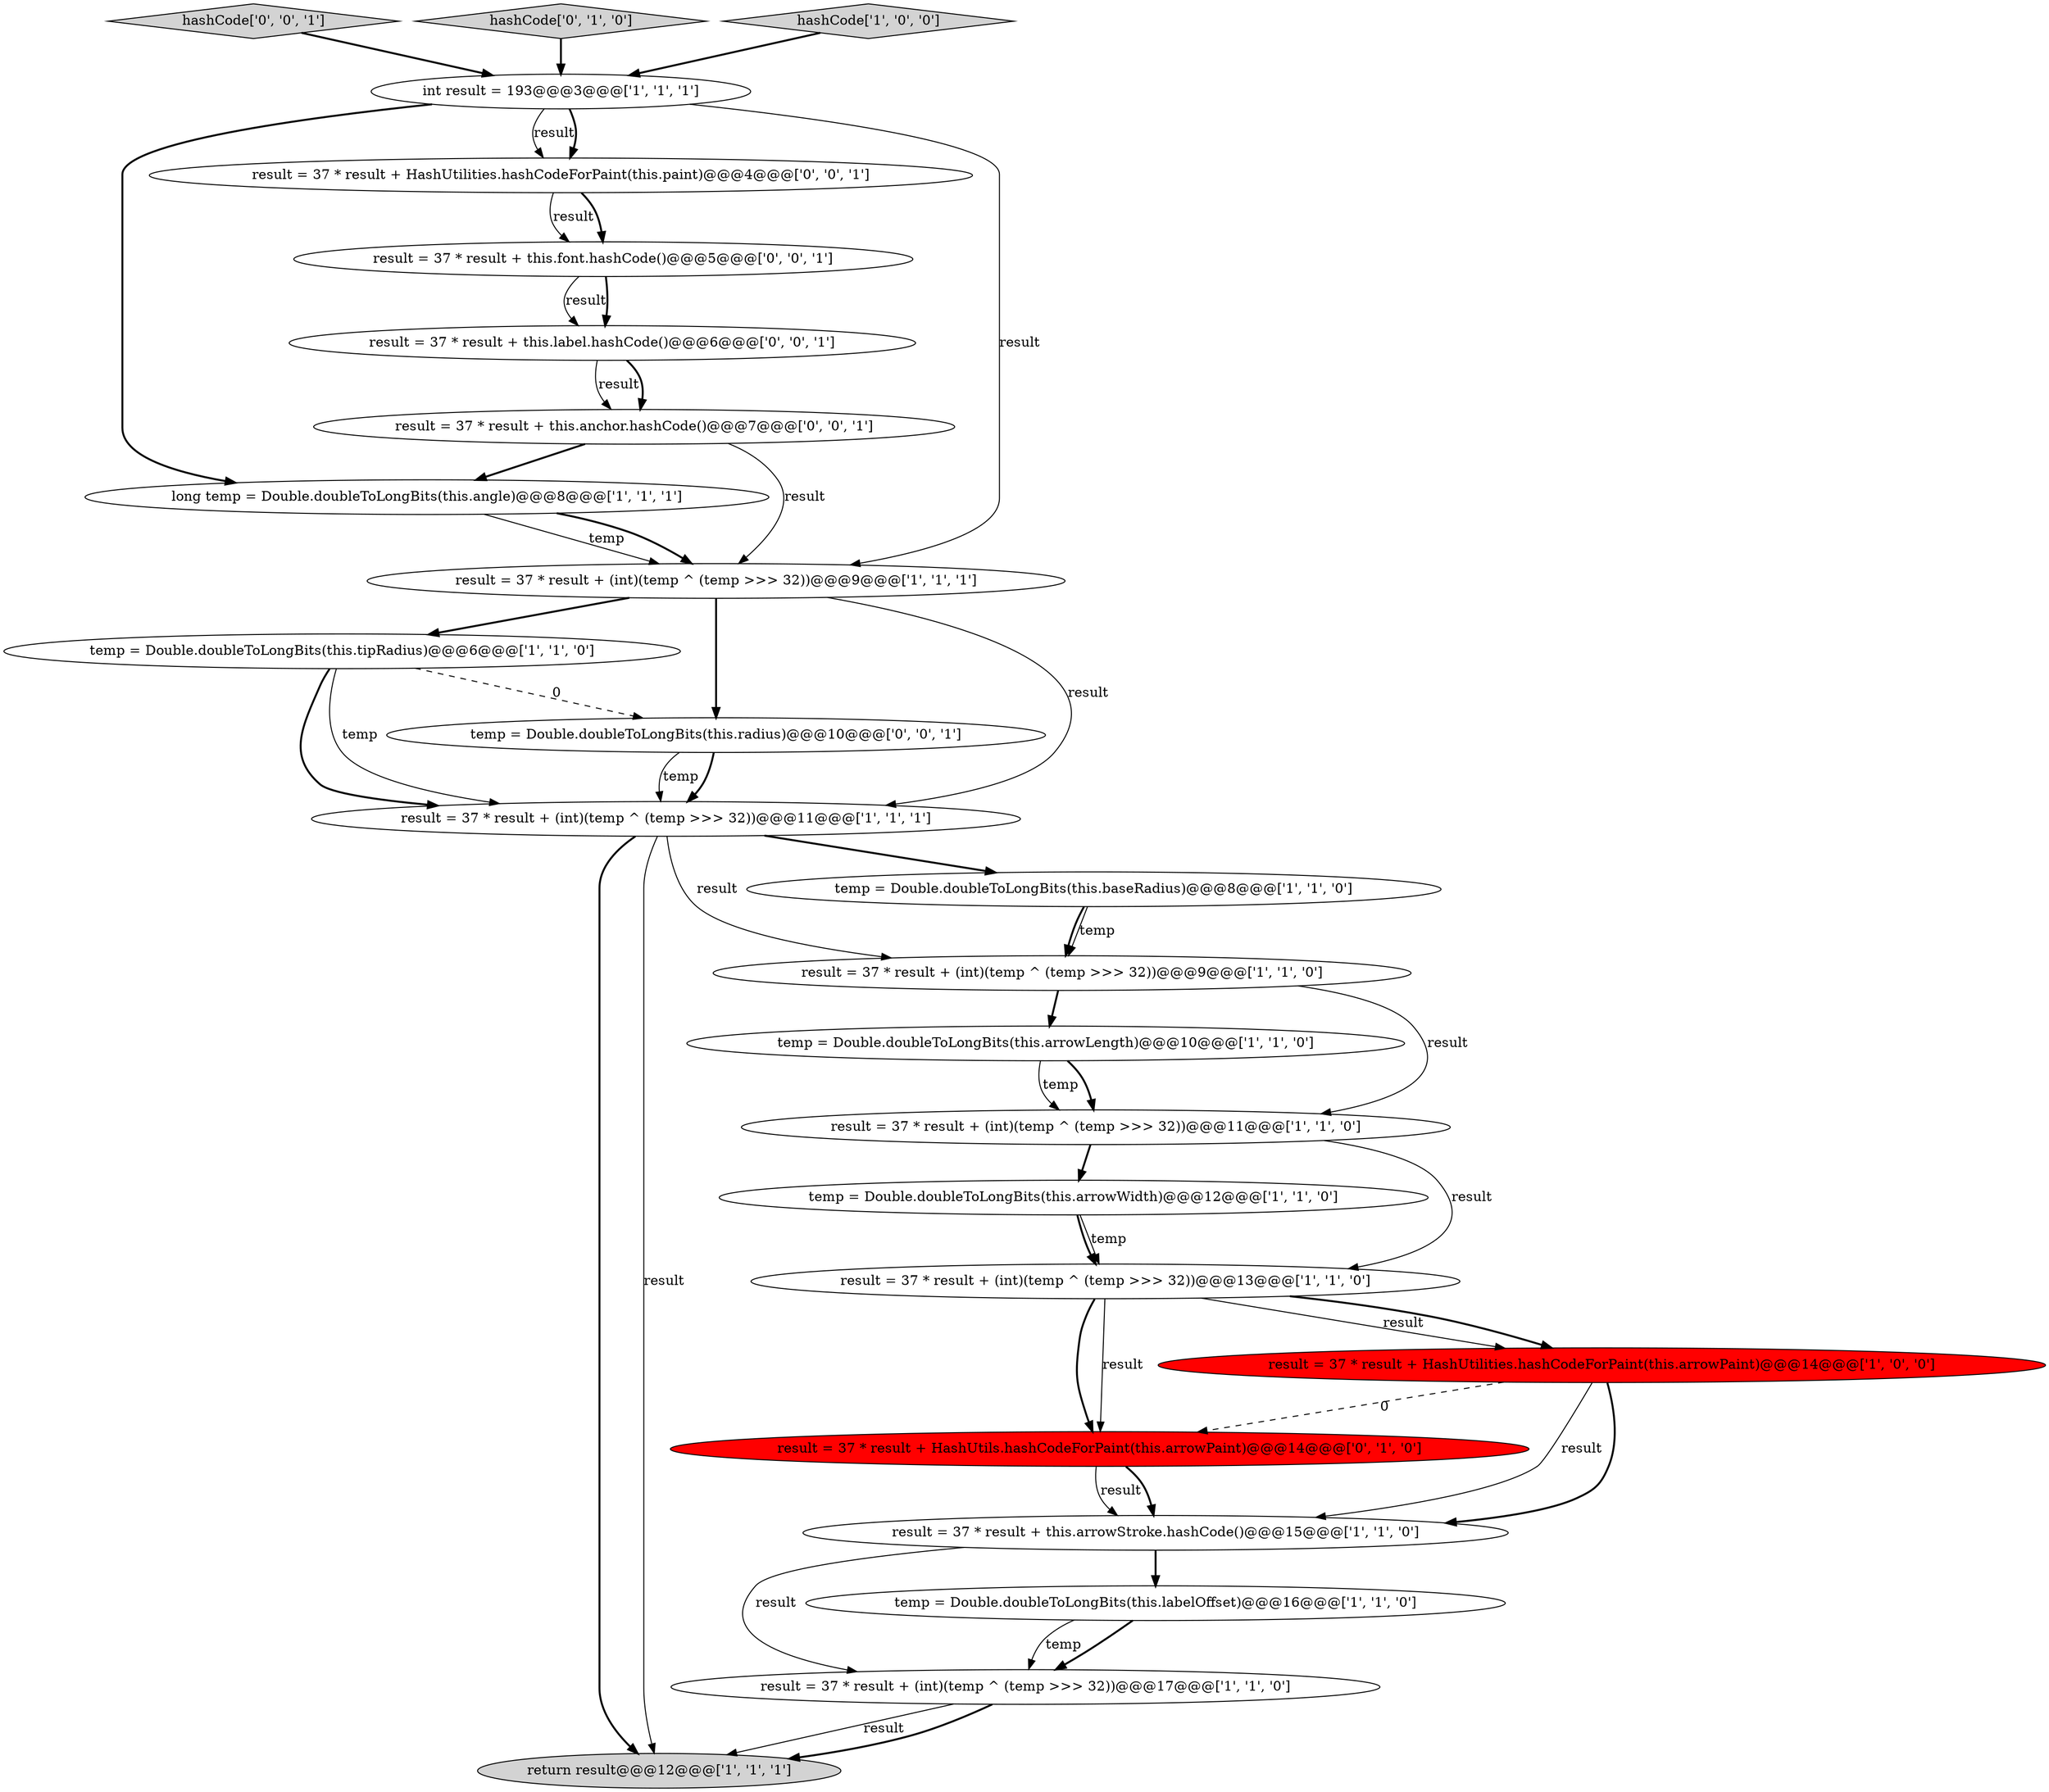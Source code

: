 digraph {
10 [style = filled, label = "result = 37 * result + (int)(temp ^ (temp >>> 32))@@@11@@@['1', '1', '1']", fillcolor = white, shape = ellipse image = "AAA0AAABBB1BBB"];
7 [style = filled, label = "result = 37 * result + this.arrowStroke.hashCode()@@@15@@@['1', '1', '0']", fillcolor = white, shape = ellipse image = "AAA0AAABBB1BBB"];
13 [style = filled, label = "result = 37 * result + (int)(temp ^ (temp >>> 32))@@@17@@@['1', '1', '0']", fillcolor = white, shape = ellipse image = "AAA0AAABBB1BBB"];
15 [style = filled, label = "temp = Double.doubleToLongBits(this.labelOffset)@@@16@@@['1', '1', '0']", fillcolor = white, shape = ellipse image = "AAA0AAABBB1BBB"];
24 [style = filled, label = "temp = Double.doubleToLongBits(this.radius)@@@10@@@['0', '0', '1']", fillcolor = white, shape = ellipse image = "AAA0AAABBB3BBB"];
1 [style = filled, label = "return result@@@12@@@['1', '1', '1']", fillcolor = lightgray, shape = ellipse image = "AAA0AAABBB1BBB"];
23 [style = filled, label = "hashCode['0', '0', '1']", fillcolor = lightgray, shape = diamond image = "AAA0AAABBB3BBB"];
2 [style = filled, label = "long temp = Double.doubleToLongBits(this.angle)@@@8@@@['1', '1', '1']", fillcolor = white, shape = ellipse image = "AAA0AAABBB1BBB"];
17 [style = filled, label = "hashCode['0', '1', '0']", fillcolor = lightgray, shape = diamond image = "AAA0AAABBB2BBB"];
11 [style = filled, label = "temp = Double.doubleToLongBits(this.baseRadius)@@@8@@@['1', '1', '0']", fillcolor = white, shape = ellipse image = "AAA0AAABBB1BBB"];
19 [style = filled, label = "result = 37 * result + this.font.hashCode()@@@5@@@['0', '0', '1']", fillcolor = white, shape = ellipse image = "AAA0AAABBB3BBB"];
5 [style = filled, label = "result = 37 * result + (int)(temp ^ (temp >>> 32))@@@13@@@['1', '1', '0']", fillcolor = white, shape = ellipse image = "AAA0AAABBB1BBB"];
4 [style = filled, label = "result = 37 * result + HashUtilities.hashCodeForPaint(this.arrowPaint)@@@14@@@['1', '0', '0']", fillcolor = red, shape = ellipse image = "AAA1AAABBB1BBB"];
8 [style = filled, label = "temp = Double.doubleToLongBits(this.arrowLength)@@@10@@@['1', '1', '0']", fillcolor = white, shape = ellipse image = "AAA0AAABBB1BBB"];
16 [style = filled, label = "temp = Double.doubleToLongBits(this.arrowWidth)@@@12@@@['1', '1', '0']", fillcolor = white, shape = ellipse image = "AAA0AAABBB1BBB"];
21 [style = filled, label = "result = 37 * result + this.label.hashCode()@@@6@@@['0', '0', '1']", fillcolor = white, shape = ellipse image = "AAA0AAABBB3BBB"];
14 [style = filled, label = "hashCode['1', '0', '0']", fillcolor = lightgray, shape = diamond image = "AAA0AAABBB1BBB"];
3 [style = filled, label = "temp = Double.doubleToLongBits(this.tipRadius)@@@6@@@['1', '1', '0']", fillcolor = white, shape = ellipse image = "AAA0AAABBB1BBB"];
0 [style = filled, label = "int result = 193@@@3@@@['1', '1', '1']", fillcolor = white, shape = ellipse image = "AAA0AAABBB1BBB"];
6 [style = filled, label = "result = 37 * result + (int)(temp ^ (temp >>> 32))@@@11@@@['1', '1', '0']", fillcolor = white, shape = ellipse image = "AAA0AAABBB1BBB"];
9 [style = filled, label = "result = 37 * result + (int)(temp ^ (temp >>> 32))@@@9@@@['1', '1', '1']", fillcolor = white, shape = ellipse image = "AAA0AAABBB1BBB"];
18 [style = filled, label = "result = 37 * result + HashUtils.hashCodeForPaint(this.arrowPaint)@@@14@@@['0', '1', '0']", fillcolor = red, shape = ellipse image = "AAA1AAABBB2BBB"];
22 [style = filled, label = "result = 37 * result + this.anchor.hashCode()@@@7@@@['0', '0', '1']", fillcolor = white, shape = ellipse image = "AAA0AAABBB3BBB"];
12 [style = filled, label = "result = 37 * result + (int)(temp ^ (temp >>> 32))@@@9@@@['1', '1', '0']", fillcolor = white, shape = ellipse image = "AAA0AAABBB1BBB"];
20 [style = filled, label = "result = 37 * result + HashUtilities.hashCodeForPaint(this.paint)@@@4@@@['0', '0', '1']", fillcolor = white, shape = ellipse image = "AAA0AAABBB3BBB"];
24->10 [style = bold, label=""];
24->10 [style = solid, label="temp"];
4->18 [style = dashed, label="0"];
5->4 [style = solid, label="result"];
11->12 [style = solid, label="temp"];
15->13 [style = bold, label=""];
22->2 [style = bold, label=""];
10->12 [style = solid, label="result"];
2->9 [style = solid, label="temp"];
12->6 [style = solid, label="result"];
0->2 [style = bold, label=""];
3->24 [style = dashed, label="0"];
6->5 [style = solid, label="result"];
18->7 [style = solid, label="result"];
13->1 [style = solid, label="result"];
21->22 [style = solid, label="result"];
11->12 [style = bold, label=""];
8->6 [style = bold, label=""];
5->18 [style = bold, label=""];
20->19 [style = solid, label="result"];
2->9 [style = bold, label=""];
22->9 [style = solid, label="result"];
0->20 [style = solid, label="result"];
23->0 [style = bold, label=""];
16->5 [style = solid, label="temp"];
4->7 [style = bold, label=""];
13->1 [style = bold, label=""];
7->13 [style = solid, label="result"];
15->13 [style = solid, label="temp"];
0->9 [style = solid, label="result"];
19->21 [style = solid, label="result"];
8->6 [style = solid, label="temp"];
3->10 [style = bold, label=""];
17->0 [style = bold, label=""];
14->0 [style = bold, label=""];
21->22 [style = bold, label=""];
6->16 [style = bold, label=""];
12->8 [style = bold, label=""];
5->4 [style = bold, label=""];
5->18 [style = solid, label="result"];
16->5 [style = bold, label=""];
9->3 [style = bold, label=""];
7->15 [style = bold, label=""];
0->20 [style = bold, label=""];
4->7 [style = solid, label="result"];
18->7 [style = bold, label=""];
20->19 [style = bold, label=""];
10->1 [style = bold, label=""];
9->10 [style = solid, label="result"];
3->10 [style = solid, label="temp"];
10->1 [style = solid, label="result"];
9->24 [style = bold, label=""];
10->11 [style = bold, label=""];
19->21 [style = bold, label=""];
}
